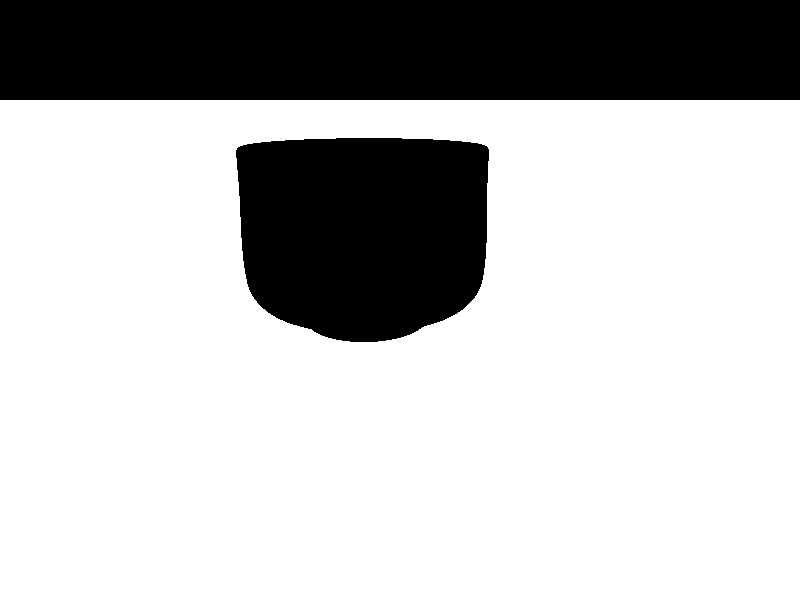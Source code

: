
///sor Surface of Revolution 
union{
    difference{
        sor{
          8,
          <0, 0>
          <7, 0> 
          <9, 2>  
          <14, 4>
          <16, 7.5>
          <16, 20>
          <16, 24>
          <16, 27>
        
            //  sturm  // optional!
            material{   //-----------------------------------------------------------
                texture { 
                            pigment{ color rgb <0.0005, 0.0005, 0.0005> }
                          finish { reflection{ 0.05 }   
                                   specular 0.8 phong 0.5 }
                        } // end of texture -------------------------------------------
               
              } // end of material ----------------------------------------------------
           scale 1  rotate<0,0,0> translate<10,0,0>
        } // end of sor --------------------------------- 
        
        
        sor{
          7,
          <0, 0>
          <9, 2>  
          <14, 4>
          <16, 7.5>
          <16, 20>
          <16, 24>
          <16, 27>
        
            //  sturm  // optional!
            material{   //-----------------------------------------------------------
                texture { pigment{ color rgb <0.0005, 0.0005, 0.0005> }
                          finish { reflection{ 0.05 }   
                                   specular 0.15 phong 0.5 }
                        } // end of texture -------------------------------------------
               
              } // end of material ----------------------------------------------------
           scale 0.93  rotate<0,0,0> translate<10,3,0>
        } // end of sor --------------------------------- 
    }   
    torus { 15.45,0.55 
        texture { pigment{ color rgb<0.0005,0.0005,0.0005>}
                  finish { phong 0.5 reflection { 0.02 } specular 0.3}
                } // end of texture
        scale <1,1,1> rotate<0,0,0> translate<10,23.9,0>
      } // end of torus  -------------------------------              
}
camera {
    location <12, 30, -80>
    look_at <15, 0, 10>
}

light_source {
    <30, 50, -60>
    color rgb <0.9, 0.85, 0.6>
}
plane {
    <0,1,0>, -2  
    texture {       
        pigment {
            color rgb <1,1,1>
        }
    }
}        